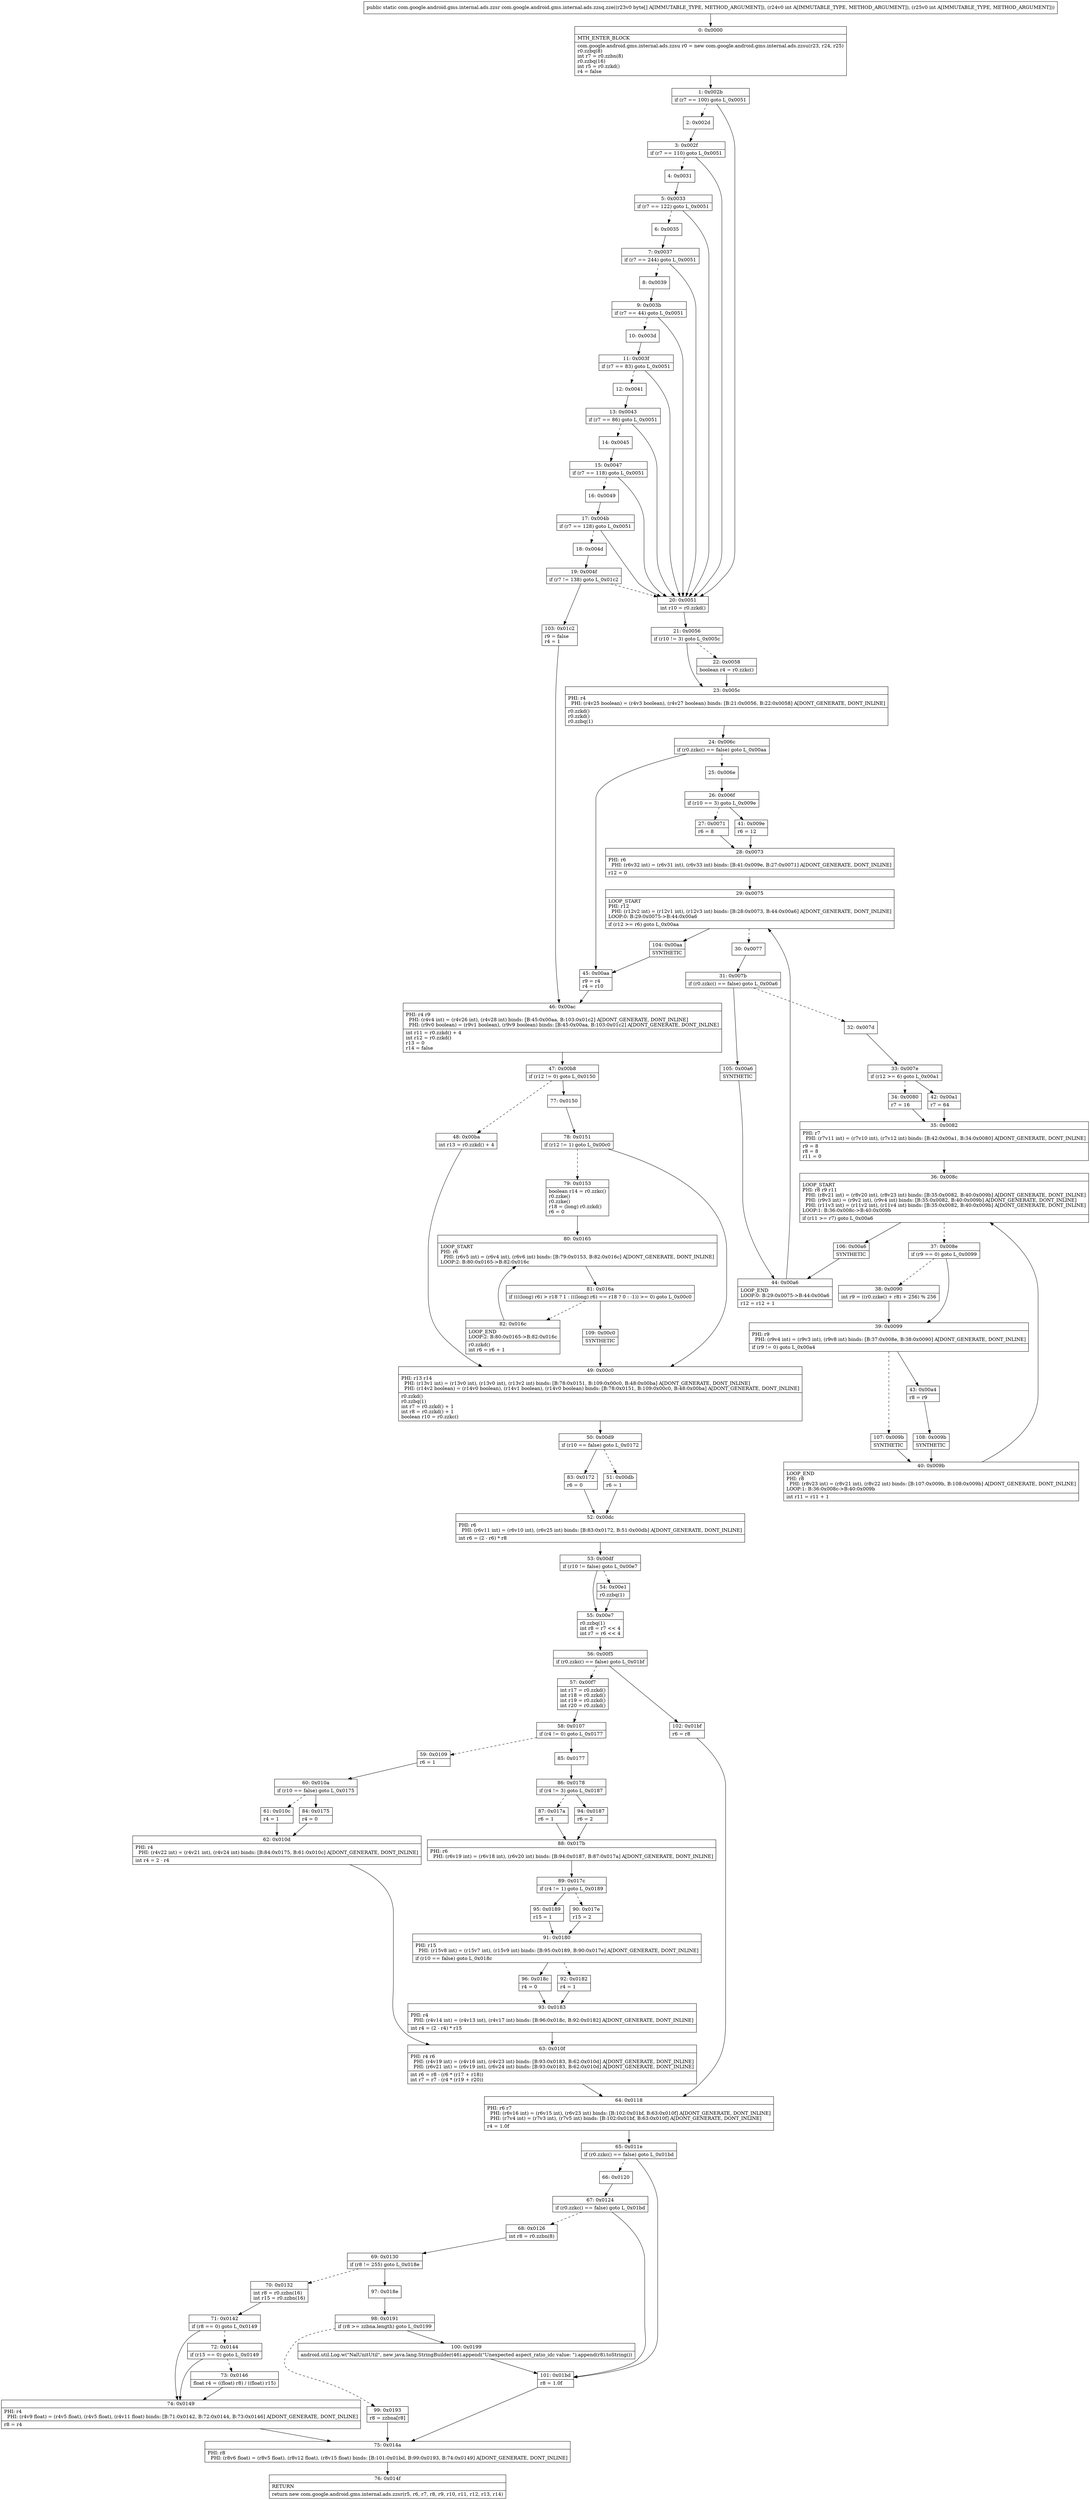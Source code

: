 digraph "CFG forcom.google.android.gms.internal.ads.zzsq.zze([BII)Lcom\/google\/android\/gms\/internal\/ads\/zzsr;" {
Node_0 [shape=record,label="{0\:\ 0x0000|MTH_ENTER_BLOCK\l|com.google.android.gms.internal.ads.zzsu r0 = new com.google.android.gms.internal.ads.zzsu(r23, r24, r25)\lr0.zzbq(8)\lint r7 = r0.zzbn(8)\lr0.zzbq(16)\lint r5 = r0.zzkd()\lr4 = false\l}"];
Node_1 [shape=record,label="{1\:\ 0x002b|if (r7 == 100) goto L_0x0051\l}"];
Node_2 [shape=record,label="{2\:\ 0x002d}"];
Node_3 [shape=record,label="{3\:\ 0x002f|if (r7 == 110) goto L_0x0051\l}"];
Node_4 [shape=record,label="{4\:\ 0x0031}"];
Node_5 [shape=record,label="{5\:\ 0x0033|if (r7 == 122) goto L_0x0051\l}"];
Node_6 [shape=record,label="{6\:\ 0x0035}"];
Node_7 [shape=record,label="{7\:\ 0x0037|if (r7 == 244) goto L_0x0051\l}"];
Node_8 [shape=record,label="{8\:\ 0x0039}"];
Node_9 [shape=record,label="{9\:\ 0x003b|if (r7 == 44) goto L_0x0051\l}"];
Node_10 [shape=record,label="{10\:\ 0x003d}"];
Node_11 [shape=record,label="{11\:\ 0x003f|if (r7 == 83) goto L_0x0051\l}"];
Node_12 [shape=record,label="{12\:\ 0x0041}"];
Node_13 [shape=record,label="{13\:\ 0x0043|if (r7 == 86) goto L_0x0051\l}"];
Node_14 [shape=record,label="{14\:\ 0x0045}"];
Node_15 [shape=record,label="{15\:\ 0x0047|if (r7 == 118) goto L_0x0051\l}"];
Node_16 [shape=record,label="{16\:\ 0x0049}"];
Node_17 [shape=record,label="{17\:\ 0x004b|if (r7 == 128) goto L_0x0051\l}"];
Node_18 [shape=record,label="{18\:\ 0x004d}"];
Node_19 [shape=record,label="{19\:\ 0x004f|if (r7 != 138) goto L_0x01c2\l}"];
Node_20 [shape=record,label="{20\:\ 0x0051|int r10 = r0.zzkd()\l}"];
Node_21 [shape=record,label="{21\:\ 0x0056|if (r10 != 3) goto L_0x005c\l}"];
Node_22 [shape=record,label="{22\:\ 0x0058|boolean r4 = r0.zzkc()\l}"];
Node_23 [shape=record,label="{23\:\ 0x005c|PHI: r4 \l  PHI: (r4v25 boolean) = (r4v3 boolean), (r4v27 boolean) binds: [B:21:0x0056, B:22:0x0058] A[DONT_GENERATE, DONT_INLINE]\l|r0.zzkd()\lr0.zzkd()\lr0.zzbq(1)\l}"];
Node_24 [shape=record,label="{24\:\ 0x006c|if (r0.zzkc() == false) goto L_0x00aa\l}"];
Node_25 [shape=record,label="{25\:\ 0x006e}"];
Node_26 [shape=record,label="{26\:\ 0x006f|if (r10 == 3) goto L_0x009e\l}"];
Node_27 [shape=record,label="{27\:\ 0x0071|r6 = 8\l}"];
Node_28 [shape=record,label="{28\:\ 0x0073|PHI: r6 \l  PHI: (r6v32 int) = (r6v31 int), (r6v33 int) binds: [B:41:0x009e, B:27:0x0071] A[DONT_GENERATE, DONT_INLINE]\l|r12 = 0\l}"];
Node_29 [shape=record,label="{29\:\ 0x0075|LOOP_START\lPHI: r12 \l  PHI: (r12v2 int) = (r12v1 int), (r12v3 int) binds: [B:28:0x0073, B:44:0x00a6] A[DONT_GENERATE, DONT_INLINE]\lLOOP:0: B:29:0x0075\-\>B:44:0x00a6\l|if (r12 \>= r6) goto L_0x00aa\l}"];
Node_30 [shape=record,label="{30\:\ 0x0077}"];
Node_31 [shape=record,label="{31\:\ 0x007b|if (r0.zzkc() == false) goto L_0x00a6\l}"];
Node_32 [shape=record,label="{32\:\ 0x007d}"];
Node_33 [shape=record,label="{33\:\ 0x007e|if (r12 \>= 6) goto L_0x00a1\l}"];
Node_34 [shape=record,label="{34\:\ 0x0080|r7 = 16\l}"];
Node_35 [shape=record,label="{35\:\ 0x0082|PHI: r7 \l  PHI: (r7v11 int) = (r7v10 int), (r7v12 int) binds: [B:42:0x00a1, B:34:0x0080] A[DONT_GENERATE, DONT_INLINE]\l|r9 = 8\lr8 = 8\lr11 = 0\l}"];
Node_36 [shape=record,label="{36\:\ 0x008c|LOOP_START\lPHI: r8 r9 r11 \l  PHI: (r8v21 int) = (r8v20 int), (r8v23 int) binds: [B:35:0x0082, B:40:0x009b] A[DONT_GENERATE, DONT_INLINE]\l  PHI: (r9v3 int) = (r9v2 int), (r9v4 int) binds: [B:35:0x0082, B:40:0x009b] A[DONT_GENERATE, DONT_INLINE]\l  PHI: (r11v3 int) = (r11v2 int), (r11v4 int) binds: [B:35:0x0082, B:40:0x009b] A[DONT_GENERATE, DONT_INLINE]\lLOOP:1: B:36:0x008c\-\>B:40:0x009b\l|if (r11 \>= r7) goto L_0x00a6\l}"];
Node_37 [shape=record,label="{37\:\ 0x008e|if (r9 == 0) goto L_0x0099\l}"];
Node_38 [shape=record,label="{38\:\ 0x0090|int r9 = ((r0.zzke() + r8) + 256) % 256\l}"];
Node_39 [shape=record,label="{39\:\ 0x0099|PHI: r9 \l  PHI: (r9v4 int) = (r9v3 int), (r9v8 int) binds: [B:37:0x008e, B:38:0x0090] A[DONT_GENERATE, DONT_INLINE]\l|if (r9 != 0) goto L_0x00a4\l}"];
Node_40 [shape=record,label="{40\:\ 0x009b|LOOP_END\lPHI: r8 \l  PHI: (r8v23 int) = (r8v21 int), (r8v22 int) binds: [B:107:0x009b, B:108:0x009b] A[DONT_GENERATE, DONT_INLINE]\lLOOP:1: B:36:0x008c\-\>B:40:0x009b\l|int r11 = r11 + 1\l}"];
Node_41 [shape=record,label="{41\:\ 0x009e|r6 = 12\l}"];
Node_42 [shape=record,label="{42\:\ 0x00a1|r7 = 64\l}"];
Node_43 [shape=record,label="{43\:\ 0x00a4|r8 = r9\l}"];
Node_44 [shape=record,label="{44\:\ 0x00a6|LOOP_END\lLOOP:0: B:29:0x0075\-\>B:44:0x00a6\l|r12 = r12 + 1\l}"];
Node_45 [shape=record,label="{45\:\ 0x00aa|r9 = r4\lr4 = r10\l}"];
Node_46 [shape=record,label="{46\:\ 0x00ac|PHI: r4 r9 \l  PHI: (r4v4 int) = (r4v26 int), (r4v28 int) binds: [B:45:0x00aa, B:103:0x01c2] A[DONT_GENERATE, DONT_INLINE]\l  PHI: (r9v0 boolean) = (r9v1 boolean), (r9v9 boolean) binds: [B:45:0x00aa, B:103:0x01c2] A[DONT_GENERATE, DONT_INLINE]\l|int r11 = r0.zzkd() + 4\lint r12 = r0.zzkd()\lr13 = 0\lr14 = false\l}"];
Node_47 [shape=record,label="{47\:\ 0x00b8|if (r12 != 0) goto L_0x0150\l}"];
Node_48 [shape=record,label="{48\:\ 0x00ba|int r13 = r0.zzkd() + 4\l}"];
Node_49 [shape=record,label="{49\:\ 0x00c0|PHI: r13 r14 \l  PHI: (r13v1 int) = (r13v0 int), (r13v0 int), (r13v2 int) binds: [B:78:0x0151, B:109:0x00c0, B:48:0x00ba] A[DONT_GENERATE, DONT_INLINE]\l  PHI: (r14v2 boolean) = (r14v0 boolean), (r14v1 boolean), (r14v0 boolean) binds: [B:78:0x0151, B:109:0x00c0, B:48:0x00ba] A[DONT_GENERATE, DONT_INLINE]\l|r0.zzkd()\lr0.zzbq(1)\lint r7 = r0.zzkd() + 1\lint r8 = r0.zzkd() + 1\lboolean r10 = r0.zzkc()\l}"];
Node_50 [shape=record,label="{50\:\ 0x00d9|if (r10 == false) goto L_0x0172\l}"];
Node_51 [shape=record,label="{51\:\ 0x00db|r6 = 1\l}"];
Node_52 [shape=record,label="{52\:\ 0x00dc|PHI: r6 \l  PHI: (r6v11 int) = (r6v10 int), (r6v25 int) binds: [B:83:0x0172, B:51:0x00db] A[DONT_GENERATE, DONT_INLINE]\l|int r6 = (2 \- r6) * r8\l}"];
Node_53 [shape=record,label="{53\:\ 0x00df|if (r10 != false) goto L_0x00e7\l}"];
Node_54 [shape=record,label="{54\:\ 0x00e1|r0.zzbq(1)\l}"];
Node_55 [shape=record,label="{55\:\ 0x00e7|r0.zzbq(1)\lint r8 = r7 \<\< 4\lint r7 = r6 \<\< 4\l}"];
Node_56 [shape=record,label="{56\:\ 0x00f5|if (r0.zzkc() == false) goto L_0x01bf\l}"];
Node_57 [shape=record,label="{57\:\ 0x00f7|int r17 = r0.zzkd()\lint r18 = r0.zzkd()\lint r19 = r0.zzkd()\lint r20 = r0.zzkd()\l}"];
Node_58 [shape=record,label="{58\:\ 0x0107|if (r4 != 0) goto L_0x0177\l}"];
Node_59 [shape=record,label="{59\:\ 0x0109|r6 = 1\l}"];
Node_60 [shape=record,label="{60\:\ 0x010a|if (r10 == false) goto L_0x0175\l}"];
Node_61 [shape=record,label="{61\:\ 0x010c|r4 = 1\l}"];
Node_62 [shape=record,label="{62\:\ 0x010d|PHI: r4 \l  PHI: (r4v22 int) = (r4v21 int), (r4v24 int) binds: [B:84:0x0175, B:61:0x010c] A[DONT_GENERATE, DONT_INLINE]\l|int r4 = 2 \- r4\l}"];
Node_63 [shape=record,label="{63\:\ 0x010f|PHI: r4 r6 \l  PHI: (r4v19 int) = (r4v16 int), (r4v23 int) binds: [B:93:0x0183, B:62:0x010d] A[DONT_GENERATE, DONT_INLINE]\l  PHI: (r6v21 int) = (r6v19 int), (r6v24 int) binds: [B:93:0x0183, B:62:0x010d] A[DONT_GENERATE, DONT_INLINE]\l|int r6 = r8 \- (r6 * (r17 + r18))\lint r7 = r7 \- (r4 * (r19 + r20))\l}"];
Node_64 [shape=record,label="{64\:\ 0x0118|PHI: r6 r7 \l  PHI: (r6v16 int) = (r6v15 int), (r6v23 int) binds: [B:102:0x01bf, B:63:0x010f] A[DONT_GENERATE, DONT_INLINE]\l  PHI: (r7v4 int) = (r7v3 int), (r7v5 int) binds: [B:102:0x01bf, B:63:0x010f] A[DONT_GENERATE, DONT_INLINE]\l|r4 = 1.0f\l}"];
Node_65 [shape=record,label="{65\:\ 0x011e|if (r0.zzkc() == false) goto L_0x01bd\l}"];
Node_66 [shape=record,label="{66\:\ 0x0120}"];
Node_67 [shape=record,label="{67\:\ 0x0124|if (r0.zzkc() == false) goto L_0x01bd\l}"];
Node_68 [shape=record,label="{68\:\ 0x0126|int r8 = r0.zzbn(8)\l}"];
Node_69 [shape=record,label="{69\:\ 0x0130|if (r8 != 255) goto L_0x018e\l}"];
Node_70 [shape=record,label="{70\:\ 0x0132|int r8 = r0.zzbn(16)\lint r15 = r0.zzbn(16)\l}"];
Node_71 [shape=record,label="{71\:\ 0x0142|if (r8 == 0) goto L_0x0149\l}"];
Node_72 [shape=record,label="{72\:\ 0x0144|if (r15 == 0) goto L_0x0149\l}"];
Node_73 [shape=record,label="{73\:\ 0x0146|float r4 = ((float) r8) \/ ((float) r15)\l}"];
Node_74 [shape=record,label="{74\:\ 0x0149|PHI: r4 \l  PHI: (r4v9 float) = (r4v5 float), (r4v5 float), (r4v11 float) binds: [B:71:0x0142, B:72:0x0144, B:73:0x0146] A[DONT_GENERATE, DONT_INLINE]\l|r8 = r4\l}"];
Node_75 [shape=record,label="{75\:\ 0x014a|PHI: r8 \l  PHI: (r8v6 float) = (r8v5 float), (r8v12 float), (r8v15 float) binds: [B:101:0x01bd, B:99:0x0193, B:74:0x0149] A[DONT_GENERATE, DONT_INLINE]\l}"];
Node_76 [shape=record,label="{76\:\ 0x014f|RETURN\l|return new com.google.android.gms.internal.ads.zzsr(r5, r6, r7, r8, r9, r10, r11, r12, r13, r14)\l}"];
Node_77 [shape=record,label="{77\:\ 0x0150}"];
Node_78 [shape=record,label="{78\:\ 0x0151|if (r12 != 1) goto L_0x00c0\l}"];
Node_79 [shape=record,label="{79\:\ 0x0153|boolean r14 = r0.zzkc()\lr0.zzke()\lr0.zzke()\lr18 = (long) r0.zzkd()\lr6 = 0\l}"];
Node_80 [shape=record,label="{80\:\ 0x0165|LOOP_START\lPHI: r6 \l  PHI: (r6v5 int) = (r6v4 int), (r6v6 int) binds: [B:79:0x0153, B:82:0x016c] A[DONT_GENERATE, DONT_INLINE]\lLOOP:2: B:80:0x0165\-\>B:82:0x016c\l}"];
Node_81 [shape=record,label="{81\:\ 0x016a|if ((((long) r6) \> r18 ? 1 : (((long) r6) == r18 ? 0 : \-1)) \>= 0) goto L_0x00c0\l}"];
Node_82 [shape=record,label="{82\:\ 0x016c|LOOP_END\lLOOP:2: B:80:0x0165\-\>B:82:0x016c\l|r0.zzkd()\lint r6 = r6 + 1\l}"];
Node_83 [shape=record,label="{83\:\ 0x0172|r6 = 0\l}"];
Node_84 [shape=record,label="{84\:\ 0x0175|r4 = 0\l}"];
Node_85 [shape=record,label="{85\:\ 0x0177}"];
Node_86 [shape=record,label="{86\:\ 0x0178|if (r4 != 3) goto L_0x0187\l}"];
Node_87 [shape=record,label="{87\:\ 0x017a|r6 = 1\l}"];
Node_88 [shape=record,label="{88\:\ 0x017b|PHI: r6 \l  PHI: (r6v19 int) = (r6v18 int), (r6v20 int) binds: [B:94:0x0187, B:87:0x017a] A[DONT_GENERATE, DONT_INLINE]\l}"];
Node_89 [shape=record,label="{89\:\ 0x017c|if (r4 != 1) goto L_0x0189\l}"];
Node_90 [shape=record,label="{90\:\ 0x017e|r15 = 2\l}"];
Node_91 [shape=record,label="{91\:\ 0x0180|PHI: r15 \l  PHI: (r15v8 int) = (r15v7 int), (r15v9 int) binds: [B:95:0x0189, B:90:0x017e] A[DONT_GENERATE, DONT_INLINE]\l|if (r10 == false) goto L_0x018c\l}"];
Node_92 [shape=record,label="{92\:\ 0x0182|r4 = 1\l}"];
Node_93 [shape=record,label="{93\:\ 0x0183|PHI: r4 \l  PHI: (r4v14 int) = (r4v13 int), (r4v17 int) binds: [B:96:0x018c, B:92:0x0182] A[DONT_GENERATE, DONT_INLINE]\l|int r4 = (2 \- r4) * r15\l}"];
Node_94 [shape=record,label="{94\:\ 0x0187|r6 = 2\l}"];
Node_95 [shape=record,label="{95\:\ 0x0189|r15 = 1\l}"];
Node_96 [shape=record,label="{96\:\ 0x018c|r4 = 0\l}"];
Node_97 [shape=record,label="{97\:\ 0x018e}"];
Node_98 [shape=record,label="{98\:\ 0x0191|if (r8 \>= zzbna.length) goto L_0x0199\l}"];
Node_99 [shape=record,label="{99\:\ 0x0193|r8 = zzbna[r8]\l}"];
Node_100 [shape=record,label="{100\:\ 0x0199|android.util.Log.w(\"NalUnitUtil\", new java.lang.StringBuilder(46).append(\"Unexpected aspect_ratio_idc value: \").append(r8).toString())\l}"];
Node_101 [shape=record,label="{101\:\ 0x01bd|r8 = 1.0f\l}"];
Node_102 [shape=record,label="{102\:\ 0x01bf|r6 = r8\l}"];
Node_103 [shape=record,label="{103\:\ 0x01c2|r9 = false\lr4 = 1\l}"];
Node_104 [shape=record,label="{104\:\ 0x00aa|SYNTHETIC\l}"];
Node_105 [shape=record,label="{105\:\ 0x00a6|SYNTHETIC\l}"];
Node_106 [shape=record,label="{106\:\ 0x00a6|SYNTHETIC\l}"];
Node_107 [shape=record,label="{107\:\ 0x009b|SYNTHETIC\l}"];
Node_108 [shape=record,label="{108\:\ 0x009b|SYNTHETIC\l}"];
Node_109 [shape=record,label="{109\:\ 0x00c0|SYNTHETIC\l}"];
MethodNode[shape=record,label="{public static com.google.android.gms.internal.ads.zzsr com.google.android.gms.internal.ads.zzsq.zze((r23v0 byte[] A[IMMUTABLE_TYPE, METHOD_ARGUMENT]), (r24v0 int A[IMMUTABLE_TYPE, METHOD_ARGUMENT]), (r25v0 int A[IMMUTABLE_TYPE, METHOD_ARGUMENT])) }"];
MethodNode -> Node_0;
Node_0 -> Node_1;
Node_1 -> Node_2[style=dashed];
Node_1 -> Node_20;
Node_2 -> Node_3;
Node_3 -> Node_4[style=dashed];
Node_3 -> Node_20;
Node_4 -> Node_5;
Node_5 -> Node_6[style=dashed];
Node_5 -> Node_20;
Node_6 -> Node_7;
Node_7 -> Node_8[style=dashed];
Node_7 -> Node_20;
Node_8 -> Node_9;
Node_9 -> Node_10[style=dashed];
Node_9 -> Node_20;
Node_10 -> Node_11;
Node_11 -> Node_12[style=dashed];
Node_11 -> Node_20;
Node_12 -> Node_13;
Node_13 -> Node_14[style=dashed];
Node_13 -> Node_20;
Node_14 -> Node_15;
Node_15 -> Node_16[style=dashed];
Node_15 -> Node_20;
Node_16 -> Node_17;
Node_17 -> Node_18[style=dashed];
Node_17 -> Node_20;
Node_18 -> Node_19;
Node_19 -> Node_20[style=dashed];
Node_19 -> Node_103;
Node_20 -> Node_21;
Node_21 -> Node_22[style=dashed];
Node_21 -> Node_23;
Node_22 -> Node_23;
Node_23 -> Node_24;
Node_24 -> Node_25[style=dashed];
Node_24 -> Node_45;
Node_25 -> Node_26;
Node_26 -> Node_27[style=dashed];
Node_26 -> Node_41;
Node_27 -> Node_28;
Node_28 -> Node_29;
Node_29 -> Node_30[style=dashed];
Node_29 -> Node_104;
Node_30 -> Node_31;
Node_31 -> Node_32[style=dashed];
Node_31 -> Node_105;
Node_32 -> Node_33;
Node_33 -> Node_34[style=dashed];
Node_33 -> Node_42;
Node_34 -> Node_35;
Node_35 -> Node_36;
Node_36 -> Node_37[style=dashed];
Node_36 -> Node_106;
Node_37 -> Node_38[style=dashed];
Node_37 -> Node_39;
Node_38 -> Node_39;
Node_39 -> Node_43;
Node_39 -> Node_107[style=dashed];
Node_40 -> Node_36;
Node_41 -> Node_28;
Node_42 -> Node_35;
Node_43 -> Node_108;
Node_44 -> Node_29;
Node_45 -> Node_46;
Node_46 -> Node_47;
Node_47 -> Node_48[style=dashed];
Node_47 -> Node_77;
Node_48 -> Node_49;
Node_49 -> Node_50;
Node_50 -> Node_51[style=dashed];
Node_50 -> Node_83;
Node_51 -> Node_52;
Node_52 -> Node_53;
Node_53 -> Node_54[style=dashed];
Node_53 -> Node_55;
Node_54 -> Node_55;
Node_55 -> Node_56;
Node_56 -> Node_57[style=dashed];
Node_56 -> Node_102;
Node_57 -> Node_58;
Node_58 -> Node_59[style=dashed];
Node_58 -> Node_85;
Node_59 -> Node_60;
Node_60 -> Node_61[style=dashed];
Node_60 -> Node_84;
Node_61 -> Node_62;
Node_62 -> Node_63;
Node_63 -> Node_64;
Node_64 -> Node_65;
Node_65 -> Node_66[style=dashed];
Node_65 -> Node_101;
Node_66 -> Node_67;
Node_67 -> Node_68[style=dashed];
Node_67 -> Node_101;
Node_68 -> Node_69;
Node_69 -> Node_70[style=dashed];
Node_69 -> Node_97;
Node_70 -> Node_71;
Node_71 -> Node_72[style=dashed];
Node_71 -> Node_74;
Node_72 -> Node_73[style=dashed];
Node_72 -> Node_74;
Node_73 -> Node_74;
Node_74 -> Node_75;
Node_75 -> Node_76;
Node_77 -> Node_78;
Node_78 -> Node_49;
Node_78 -> Node_79[style=dashed];
Node_79 -> Node_80;
Node_80 -> Node_81;
Node_81 -> Node_82[style=dashed];
Node_81 -> Node_109;
Node_82 -> Node_80;
Node_83 -> Node_52;
Node_84 -> Node_62;
Node_85 -> Node_86;
Node_86 -> Node_87[style=dashed];
Node_86 -> Node_94;
Node_87 -> Node_88;
Node_88 -> Node_89;
Node_89 -> Node_90[style=dashed];
Node_89 -> Node_95;
Node_90 -> Node_91;
Node_91 -> Node_92[style=dashed];
Node_91 -> Node_96;
Node_92 -> Node_93;
Node_93 -> Node_63;
Node_94 -> Node_88;
Node_95 -> Node_91;
Node_96 -> Node_93;
Node_97 -> Node_98;
Node_98 -> Node_99[style=dashed];
Node_98 -> Node_100;
Node_99 -> Node_75;
Node_100 -> Node_101;
Node_101 -> Node_75;
Node_102 -> Node_64;
Node_103 -> Node_46;
Node_104 -> Node_45;
Node_105 -> Node_44;
Node_106 -> Node_44;
Node_107 -> Node_40;
Node_108 -> Node_40;
Node_109 -> Node_49;
}

